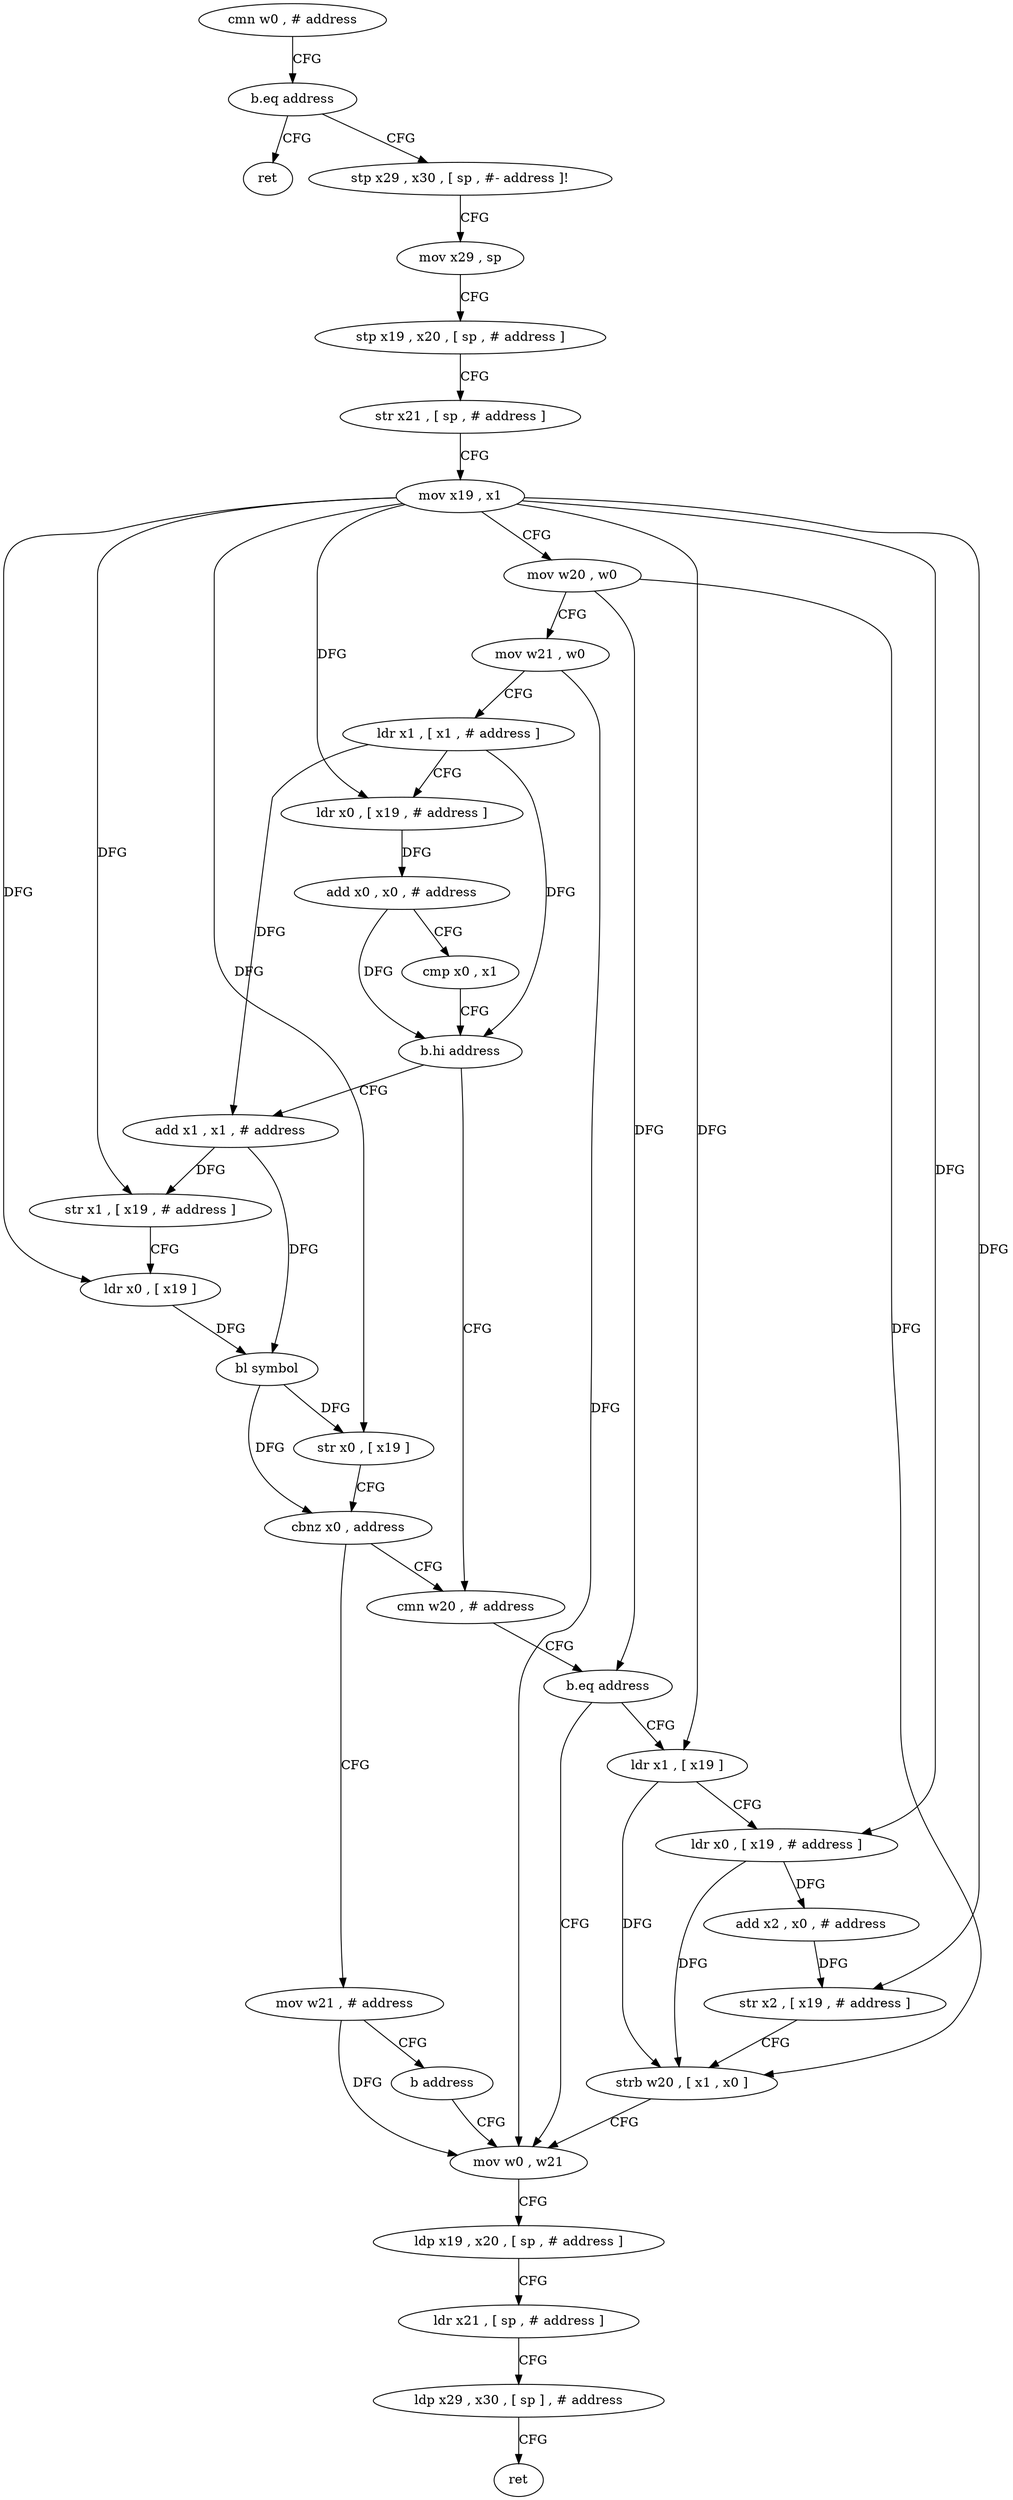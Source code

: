 digraph "func" {
"149160" [label = "cmn w0 , # address" ]
"149164" [label = "b.eq address" ]
"149296" [label = "ret" ]
"149168" [label = "stp x29 , x30 , [ sp , #- address ]!" ]
"149172" [label = "mov x29 , sp" ]
"149176" [label = "stp x19 , x20 , [ sp , # address ]" ]
"149180" [label = "str x21 , [ sp , # address ]" ]
"149184" [label = "mov x19 , x1" ]
"149188" [label = "mov w20 , w0" ]
"149192" [label = "mov w21 , w0" ]
"149196" [label = "ldr x1 , [ x1 , # address ]" ]
"149200" [label = "ldr x0 , [ x19 , # address ]" ]
"149204" [label = "add x0 , x0 , # address" ]
"149208" [label = "cmp x0 , x1" ]
"149212" [label = "b.hi address" ]
"149264" [label = "add x1 , x1 , # address" ]
"149216" [label = "cmn w20 , # address" ]
"149268" [label = "str x1 , [ x19 , # address ]" ]
"149272" [label = "ldr x0 , [ x19 ]" ]
"149276" [label = "bl symbol" ]
"149280" [label = "str x0 , [ x19 ]" ]
"149284" [label = "cbnz x0 , address" ]
"149288" [label = "mov w21 , # address" ]
"149220" [label = "b.eq address" ]
"149244" [label = "mov w0 , w21" ]
"149224" [label = "ldr x1 , [ x19 ]" ]
"149292" [label = "b address" ]
"149248" [label = "ldp x19 , x20 , [ sp , # address ]" ]
"149252" [label = "ldr x21 , [ sp , # address ]" ]
"149256" [label = "ldp x29 , x30 , [ sp ] , # address" ]
"149260" [label = "ret" ]
"149228" [label = "ldr x0 , [ x19 , # address ]" ]
"149232" [label = "add x2 , x0 , # address" ]
"149236" [label = "str x2 , [ x19 , # address ]" ]
"149240" [label = "strb w20 , [ x1 , x0 ]" ]
"149160" -> "149164" [ label = "CFG" ]
"149164" -> "149296" [ label = "CFG" ]
"149164" -> "149168" [ label = "CFG" ]
"149168" -> "149172" [ label = "CFG" ]
"149172" -> "149176" [ label = "CFG" ]
"149176" -> "149180" [ label = "CFG" ]
"149180" -> "149184" [ label = "CFG" ]
"149184" -> "149188" [ label = "CFG" ]
"149184" -> "149200" [ label = "DFG" ]
"149184" -> "149268" [ label = "DFG" ]
"149184" -> "149272" [ label = "DFG" ]
"149184" -> "149280" [ label = "DFG" ]
"149184" -> "149224" [ label = "DFG" ]
"149184" -> "149228" [ label = "DFG" ]
"149184" -> "149236" [ label = "DFG" ]
"149188" -> "149192" [ label = "CFG" ]
"149188" -> "149220" [ label = "DFG" ]
"149188" -> "149240" [ label = "DFG" ]
"149192" -> "149196" [ label = "CFG" ]
"149192" -> "149244" [ label = "DFG" ]
"149196" -> "149200" [ label = "CFG" ]
"149196" -> "149212" [ label = "DFG" ]
"149196" -> "149264" [ label = "DFG" ]
"149200" -> "149204" [ label = "DFG" ]
"149204" -> "149208" [ label = "CFG" ]
"149204" -> "149212" [ label = "DFG" ]
"149208" -> "149212" [ label = "CFG" ]
"149212" -> "149264" [ label = "CFG" ]
"149212" -> "149216" [ label = "CFG" ]
"149264" -> "149268" [ label = "DFG" ]
"149264" -> "149276" [ label = "DFG" ]
"149216" -> "149220" [ label = "CFG" ]
"149268" -> "149272" [ label = "CFG" ]
"149272" -> "149276" [ label = "DFG" ]
"149276" -> "149280" [ label = "DFG" ]
"149276" -> "149284" [ label = "DFG" ]
"149280" -> "149284" [ label = "CFG" ]
"149284" -> "149216" [ label = "CFG" ]
"149284" -> "149288" [ label = "CFG" ]
"149288" -> "149292" [ label = "CFG" ]
"149288" -> "149244" [ label = "DFG" ]
"149220" -> "149244" [ label = "CFG" ]
"149220" -> "149224" [ label = "CFG" ]
"149244" -> "149248" [ label = "CFG" ]
"149224" -> "149228" [ label = "CFG" ]
"149224" -> "149240" [ label = "DFG" ]
"149292" -> "149244" [ label = "CFG" ]
"149248" -> "149252" [ label = "CFG" ]
"149252" -> "149256" [ label = "CFG" ]
"149256" -> "149260" [ label = "CFG" ]
"149228" -> "149232" [ label = "DFG" ]
"149228" -> "149240" [ label = "DFG" ]
"149232" -> "149236" [ label = "DFG" ]
"149236" -> "149240" [ label = "CFG" ]
"149240" -> "149244" [ label = "CFG" ]
}
